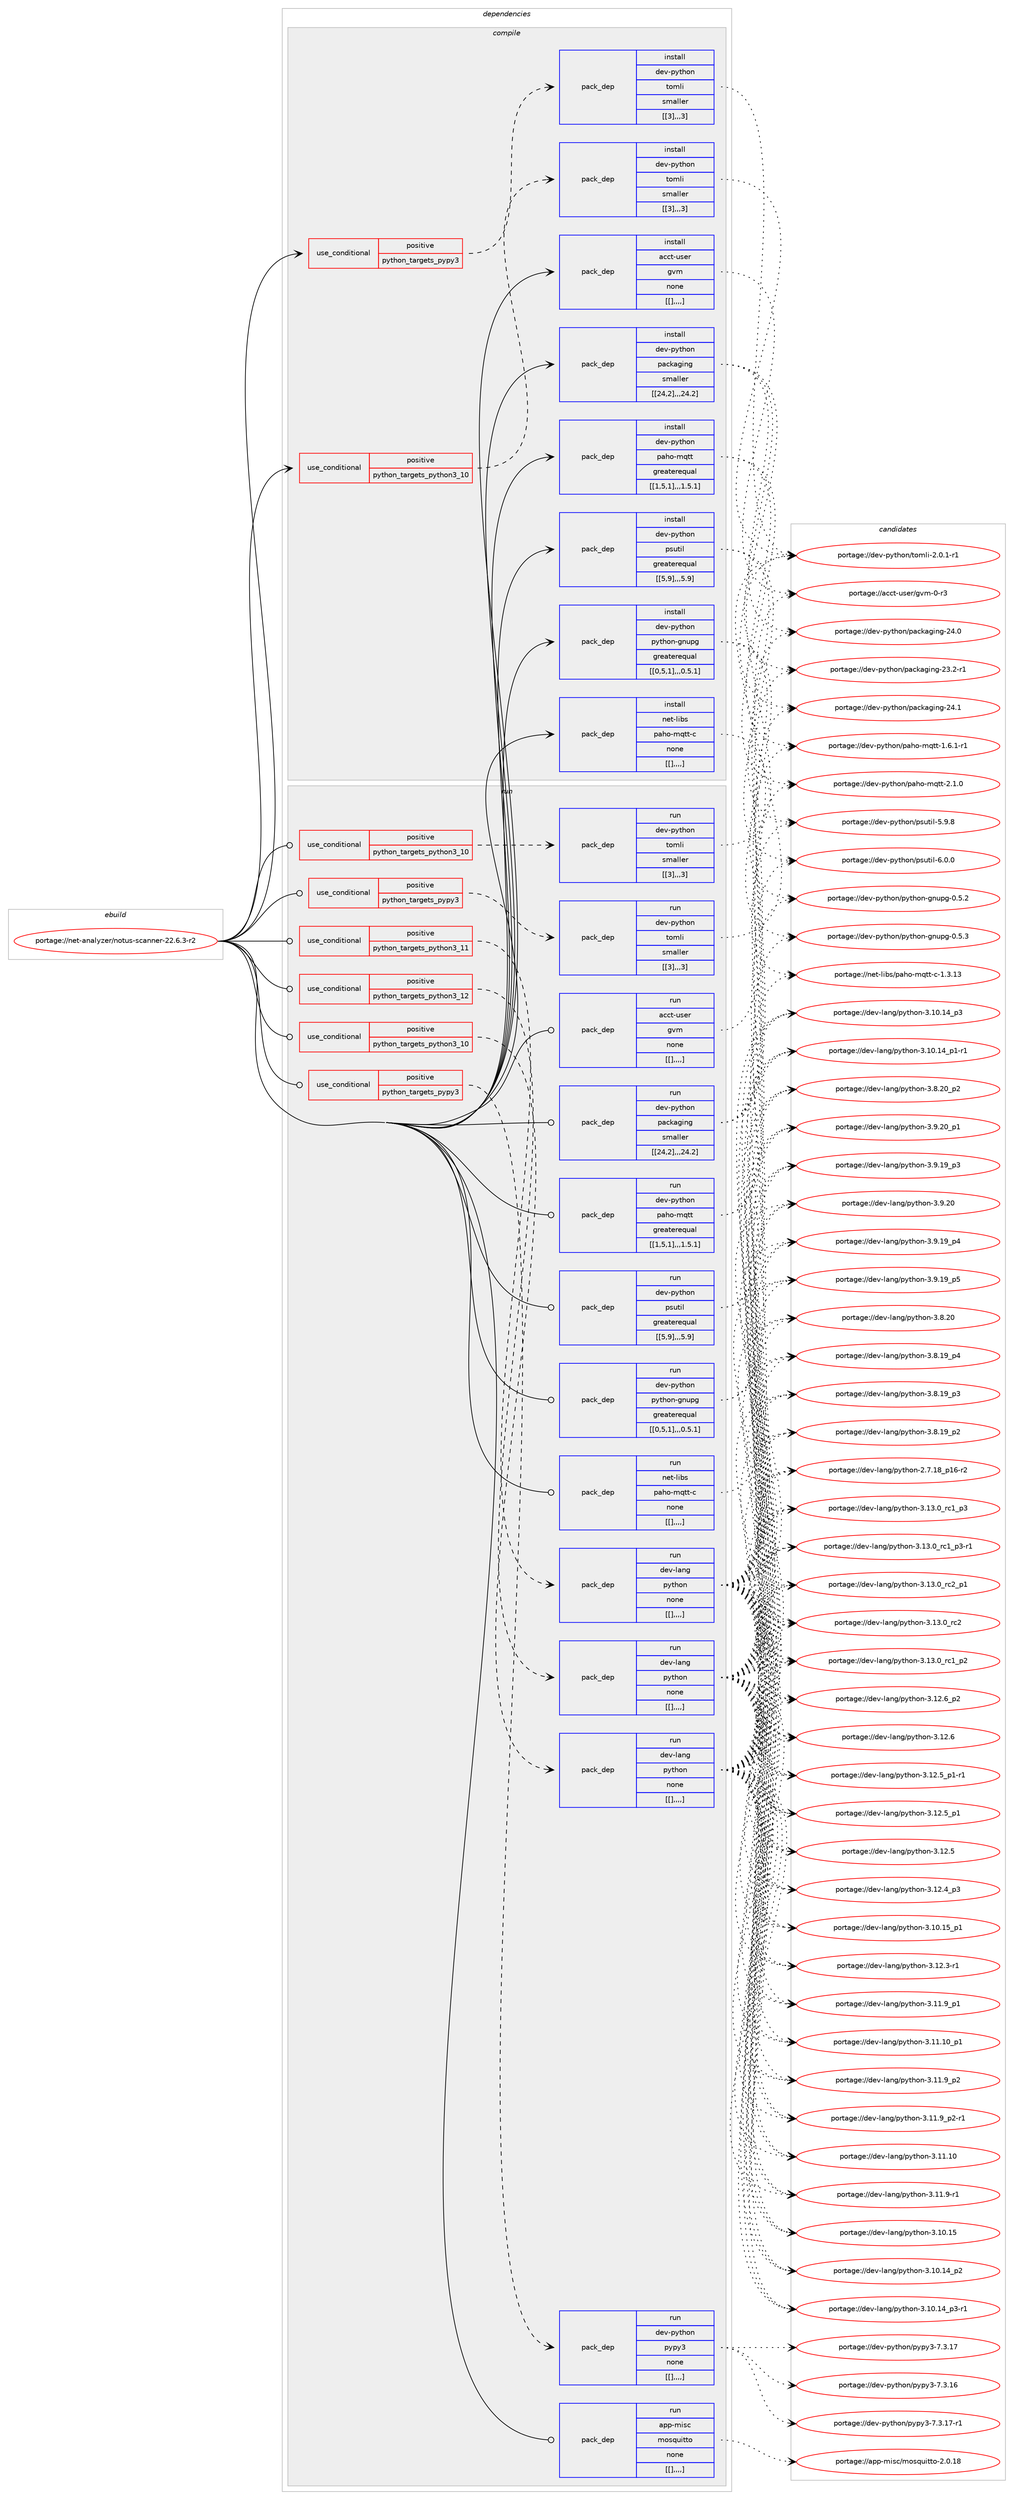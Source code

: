 digraph prolog {

# *************
# Graph options
# *************

newrank=true;
concentrate=true;
compound=true;
graph [rankdir=LR,fontname=Helvetica,fontsize=10,ranksep=1.5];#, ranksep=2.5, nodesep=0.2];
edge  [arrowhead=vee];
node  [fontname=Helvetica,fontsize=10];

# **********
# The ebuild
# **********

subgraph cluster_leftcol {
color=gray;
label=<<i>ebuild</i>>;
id [label="portage://net-analyzer/notus-scanner-22.6.3-r2", color=red, width=4, href="../net-analyzer/notus-scanner-22.6.3-r2.svg"];
}

# ****************
# The dependencies
# ****************

subgraph cluster_midcol {
color=gray;
label=<<i>dependencies</i>>;
subgraph cluster_compile {
fillcolor="#eeeeee";
style=filled;
label=<<i>compile</i>>;
subgraph cond92186 {
dependency352396 [label=<<TABLE BORDER="0" CELLBORDER="1" CELLSPACING="0" CELLPADDING="4"><TR><TD ROWSPAN="3" CELLPADDING="10">use_conditional</TD></TR><TR><TD>positive</TD></TR><TR><TD>python_targets_pypy3</TD></TR></TABLE>>, shape=none, color=red];
subgraph pack257589 {
dependency352397 [label=<<TABLE BORDER="0" CELLBORDER="1" CELLSPACING="0" CELLPADDING="4" WIDTH="220"><TR><TD ROWSPAN="6" CELLPADDING="30">pack_dep</TD></TR><TR><TD WIDTH="110">install</TD></TR><TR><TD>dev-python</TD></TR><TR><TD>tomli</TD></TR><TR><TD>smaller</TD></TR><TR><TD>[[3],,,3]</TD></TR></TABLE>>, shape=none, color=blue];
}
dependency352396:e -> dependency352397:w [weight=20,style="dashed",arrowhead="vee"];
}
id:e -> dependency352396:w [weight=20,style="solid",arrowhead="vee"];
subgraph cond92187 {
dependency352398 [label=<<TABLE BORDER="0" CELLBORDER="1" CELLSPACING="0" CELLPADDING="4"><TR><TD ROWSPAN="3" CELLPADDING="10">use_conditional</TD></TR><TR><TD>positive</TD></TR><TR><TD>python_targets_python3_10</TD></TR></TABLE>>, shape=none, color=red];
subgraph pack257590 {
dependency352399 [label=<<TABLE BORDER="0" CELLBORDER="1" CELLSPACING="0" CELLPADDING="4" WIDTH="220"><TR><TD ROWSPAN="6" CELLPADDING="30">pack_dep</TD></TR><TR><TD WIDTH="110">install</TD></TR><TR><TD>dev-python</TD></TR><TR><TD>tomli</TD></TR><TR><TD>smaller</TD></TR><TR><TD>[[3],,,3]</TD></TR></TABLE>>, shape=none, color=blue];
}
dependency352398:e -> dependency352399:w [weight=20,style="dashed",arrowhead="vee"];
}
id:e -> dependency352398:w [weight=20,style="solid",arrowhead="vee"];
subgraph pack257591 {
dependency352400 [label=<<TABLE BORDER="0" CELLBORDER="1" CELLSPACING="0" CELLPADDING="4" WIDTH="220"><TR><TD ROWSPAN="6" CELLPADDING="30">pack_dep</TD></TR><TR><TD WIDTH="110">install</TD></TR><TR><TD>acct-user</TD></TR><TR><TD>gvm</TD></TR><TR><TD>none</TD></TR><TR><TD>[[],,,,]</TD></TR></TABLE>>, shape=none, color=blue];
}
id:e -> dependency352400:w [weight=20,style="solid",arrowhead="vee"];
subgraph pack257592 {
dependency352401 [label=<<TABLE BORDER="0" CELLBORDER="1" CELLSPACING="0" CELLPADDING="4" WIDTH="220"><TR><TD ROWSPAN="6" CELLPADDING="30">pack_dep</TD></TR><TR><TD WIDTH="110">install</TD></TR><TR><TD>dev-python</TD></TR><TR><TD>packaging</TD></TR><TR><TD>smaller</TD></TR><TR><TD>[[24,2],,,24.2]</TD></TR></TABLE>>, shape=none, color=blue];
}
id:e -> dependency352401:w [weight=20,style="solid",arrowhead="vee"];
subgraph pack257593 {
dependency352402 [label=<<TABLE BORDER="0" CELLBORDER="1" CELLSPACING="0" CELLPADDING="4" WIDTH="220"><TR><TD ROWSPAN="6" CELLPADDING="30">pack_dep</TD></TR><TR><TD WIDTH="110">install</TD></TR><TR><TD>dev-python</TD></TR><TR><TD>paho-mqtt</TD></TR><TR><TD>greaterequal</TD></TR><TR><TD>[[1,5,1],,,1.5.1]</TD></TR></TABLE>>, shape=none, color=blue];
}
id:e -> dependency352402:w [weight=20,style="solid",arrowhead="vee"];
subgraph pack257594 {
dependency352403 [label=<<TABLE BORDER="0" CELLBORDER="1" CELLSPACING="0" CELLPADDING="4" WIDTH="220"><TR><TD ROWSPAN="6" CELLPADDING="30">pack_dep</TD></TR><TR><TD WIDTH="110">install</TD></TR><TR><TD>dev-python</TD></TR><TR><TD>psutil</TD></TR><TR><TD>greaterequal</TD></TR><TR><TD>[[5,9],,,5.9]</TD></TR></TABLE>>, shape=none, color=blue];
}
id:e -> dependency352403:w [weight=20,style="solid",arrowhead="vee"];
subgraph pack257595 {
dependency352404 [label=<<TABLE BORDER="0" CELLBORDER="1" CELLSPACING="0" CELLPADDING="4" WIDTH="220"><TR><TD ROWSPAN="6" CELLPADDING="30">pack_dep</TD></TR><TR><TD WIDTH="110">install</TD></TR><TR><TD>dev-python</TD></TR><TR><TD>python-gnupg</TD></TR><TR><TD>greaterequal</TD></TR><TR><TD>[[0,5,1],,,0.5.1]</TD></TR></TABLE>>, shape=none, color=blue];
}
id:e -> dependency352404:w [weight=20,style="solid",arrowhead="vee"];
subgraph pack257596 {
dependency352405 [label=<<TABLE BORDER="0" CELLBORDER="1" CELLSPACING="0" CELLPADDING="4" WIDTH="220"><TR><TD ROWSPAN="6" CELLPADDING="30">pack_dep</TD></TR><TR><TD WIDTH="110">install</TD></TR><TR><TD>net-libs</TD></TR><TR><TD>paho-mqtt-c</TD></TR><TR><TD>none</TD></TR><TR><TD>[[],,,,]</TD></TR></TABLE>>, shape=none, color=blue];
}
id:e -> dependency352405:w [weight=20,style="solid",arrowhead="vee"];
}
subgraph cluster_compileandrun {
fillcolor="#eeeeee";
style=filled;
label=<<i>compile and run</i>>;
}
subgraph cluster_run {
fillcolor="#eeeeee";
style=filled;
label=<<i>run</i>>;
subgraph cond92188 {
dependency352406 [label=<<TABLE BORDER="0" CELLBORDER="1" CELLSPACING="0" CELLPADDING="4"><TR><TD ROWSPAN="3" CELLPADDING="10">use_conditional</TD></TR><TR><TD>positive</TD></TR><TR><TD>python_targets_pypy3</TD></TR></TABLE>>, shape=none, color=red];
subgraph pack257597 {
dependency352407 [label=<<TABLE BORDER="0" CELLBORDER="1" CELLSPACING="0" CELLPADDING="4" WIDTH="220"><TR><TD ROWSPAN="6" CELLPADDING="30">pack_dep</TD></TR><TR><TD WIDTH="110">run</TD></TR><TR><TD>dev-python</TD></TR><TR><TD>pypy3</TD></TR><TR><TD>none</TD></TR><TR><TD>[[],,,,]</TD></TR></TABLE>>, shape=none, color=blue];
}
dependency352406:e -> dependency352407:w [weight=20,style="dashed",arrowhead="vee"];
}
id:e -> dependency352406:w [weight=20,style="solid",arrowhead="odot"];
subgraph cond92189 {
dependency352408 [label=<<TABLE BORDER="0" CELLBORDER="1" CELLSPACING="0" CELLPADDING="4"><TR><TD ROWSPAN="3" CELLPADDING="10">use_conditional</TD></TR><TR><TD>positive</TD></TR><TR><TD>python_targets_pypy3</TD></TR></TABLE>>, shape=none, color=red];
subgraph pack257598 {
dependency352409 [label=<<TABLE BORDER="0" CELLBORDER="1" CELLSPACING="0" CELLPADDING="4" WIDTH="220"><TR><TD ROWSPAN="6" CELLPADDING="30">pack_dep</TD></TR><TR><TD WIDTH="110">run</TD></TR><TR><TD>dev-python</TD></TR><TR><TD>tomli</TD></TR><TR><TD>smaller</TD></TR><TR><TD>[[3],,,3]</TD></TR></TABLE>>, shape=none, color=blue];
}
dependency352408:e -> dependency352409:w [weight=20,style="dashed",arrowhead="vee"];
}
id:e -> dependency352408:w [weight=20,style="solid",arrowhead="odot"];
subgraph cond92190 {
dependency352410 [label=<<TABLE BORDER="0" CELLBORDER="1" CELLSPACING="0" CELLPADDING="4"><TR><TD ROWSPAN="3" CELLPADDING="10">use_conditional</TD></TR><TR><TD>positive</TD></TR><TR><TD>python_targets_python3_10</TD></TR></TABLE>>, shape=none, color=red];
subgraph pack257599 {
dependency352411 [label=<<TABLE BORDER="0" CELLBORDER="1" CELLSPACING="0" CELLPADDING="4" WIDTH="220"><TR><TD ROWSPAN="6" CELLPADDING="30">pack_dep</TD></TR><TR><TD WIDTH="110">run</TD></TR><TR><TD>dev-lang</TD></TR><TR><TD>python</TD></TR><TR><TD>none</TD></TR><TR><TD>[[],,,,]</TD></TR></TABLE>>, shape=none, color=blue];
}
dependency352410:e -> dependency352411:w [weight=20,style="dashed",arrowhead="vee"];
}
id:e -> dependency352410:w [weight=20,style="solid",arrowhead="odot"];
subgraph cond92191 {
dependency352412 [label=<<TABLE BORDER="0" CELLBORDER="1" CELLSPACING="0" CELLPADDING="4"><TR><TD ROWSPAN="3" CELLPADDING="10">use_conditional</TD></TR><TR><TD>positive</TD></TR><TR><TD>python_targets_python3_10</TD></TR></TABLE>>, shape=none, color=red];
subgraph pack257600 {
dependency352413 [label=<<TABLE BORDER="0" CELLBORDER="1" CELLSPACING="0" CELLPADDING="4" WIDTH="220"><TR><TD ROWSPAN="6" CELLPADDING="30">pack_dep</TD></TR><TR><TD WIDTH="110">run</TD></TR><TR><TD>dev-python</TD></TR><TR><TD>tomli</TD></TR><TR><TD>smaller</TD></TR><TR><TD>[[3],,,3]</TD></TR></TABLE>>, shape=none, color=blue];
}
dependency352412:e -> dependency352413:w [weight=20,style="dashed",arrowhead="vee"];
}
id:e -> dependency352412:w [weight=20,style="solid",arrowhead="odot"];
subgraph cond92192 {
dependency352414 [label=<<TABLE BORDER="0" CELLBORDER="1" CELLSPACING="0" CELLPADDING="4"><TR><TD ROWSPAN="3" CELLPADDING="10">use_conditional</TD></TR><TR><TD>positive</TD></TR><TR><TD>python_targets_python3_11</TD></TR></TABLE>>, shape=none, color=red];
subgraph pack257601 {
dependency352415 [label=<<TABLE BORDER="0" CELLBORDER="1" CELLSPACING="0" CELLPADDING="4" WIDTH="220"><TR><TD ROWSPAN="6" CELLPADDING="30">pack_dep</TD></TR><TR><TD WIDTH="110">run</TD></TR><TR><TD>dev-lang</TD></TR><TR><TD>python</TD></TR><TR><TD>none</TD></TR><TR><TD>[[],,,,]</TD></TR></TABLE>>, shape=none, color=blue];
}
dependency352414:e -> dependency352415:w [weight=20,style="dashed",arrowhead="vee"];
}
id:e -> dependency352414:w [weight=20,style="solid",arrowhead="odot"];
subgraph cond92193 {
dependency352416 [label=<<TABLE BORDER="0" CELLBORDER="1" CELLSPACING="0" CELLPADDING="4"><TR><TD ROWSPAN="3" CELLPADDING="10">use_conditional</TD></TR><TR><TD>positive</TD></TR><TR><TD>python_targets_python3_12</TD></TR></TABLE>>, shape=none, color=red];
subgraph pack257602 {
dependency352417 [label=<<TABLE BORDER="0" CELLBORDER="1" CELLSPACING="0" CELLPADDING="4" WIDTH="220"><TR><TD ROWSPAN="6" CELLPADDING="30">pack_dep</TD></TR><TR><TD WIDTH="110">run</TD></TR><TR><TD>dev-lang</TD></TR><TR><TD>python</TD></TR><TR><TD>none</TD></TR><TR><TD>[[],,,,]</TD></TR></TABLE>>, shape=none, color=blue];
}
dependency352416:e -> dependency352417:w [weight=20,style="dashed",arrowhead="vee"];
}
id:e -> dependency352416:w [weight=20,style="solid",arrowhead="odot"];
subgraph pack257603 {
dependency352418 [label=<<TABLE BORDER="0" CELLBORDER="1" CELLSPACING="0" CELLPADDING="4" WIDTH="220"><TR><TD ROWSPAN="6" CELLPADDING="30">pack_dep</TD></TR><TR><TD WIDTH="110">run</TD></TR><TR><TD>acct-user</TD></TR><TR><TD>gvm</TD></TR><TR><TD>none</TD></TR><TR><TD>[[],,,,]</TD></TR></TABLE>>, shape=none, color=blue];
}
id:e -> dependency352418:w [weight=20,style="solid",arrowhead="odot"];
subgraph pack257604 {
dependency352419 [label=<<TABLE BORDER="0" CELLBORDER="1" CELLSPACING="0" CELLPADDING="4" WIDTH="220"><TR><TD ROWSPAN="6" CELLPADDING="30">pack_dep</TD></TR><TR><TD WIDTH="110">run</TD></TR><TR><TD>app-misc</TD></TR><TR><TD>mosquitto</TD></TR><TR><TD>none</TD></TR><TR><TD>[[],,,,]</TD></TR></TABLE>>, shape=none, color=blue];
}
id:e -> dependency352419:w [weight=20,style="solid",arrowhead="odot"];
subgraph pack257605 {
dependency352420 [label=<<TABLE BORDER="0" CELLBORDER="1" CELLSPACING="0" CELLPADDING="4" WIDTH="220"><TR><TD ROWSPAN="6" CELLPADDING="30">pack_dep</TD></TR><TR><TD WIDTH="110">run</TD></TR><TR><TD>dev-python</TD></TR><TR><TD>packaging</TD></TR><TR><TD>smaller</TD></TR><TR><TD>[[24,2],,,24.2]</TD></TR></TABLE>>, shape=none, color=blue];
}
id:e -> dependency352420:w [weight=20,style="solid",arrowhead="odot"];
subgraph pack257606 {
dependency352421 [label=<<TABLE BORDER="0" CELLBORDER="1" CELLSPACING="0" CELLPADDING="4" WIDTH="220"><TR><TD ROWSPAN="6" CELLPADDING="30">pack_dep</TD></TR><TR><TD WIDTH="110">run</TD></TR><TR><TD>dev-python</TD></TR><TR><TD>paho-mqtt</TD></TR><TR><TD>greaterequal</TD></TR><TR><TD>[[1,5,1],,,1.5.1]</TD></TR></TABLE>>, shape=none, color=blue];
}
id:e -> dependency352421:w [weight=20,style="solid",arrowhead="odot"];
subgraph pack257607 {
dependency352422 [label=<<TABLE BORDER="0" CELLBORDER="1" CELLSPACING="0" CELLPADDING="4" WIDTH="220"><TR><TD ROWSPAN="6" CELLPADDING="30">pack_dep</TD></TR><TR><TD WIDTH="110">run</TD></TR><TR><TD>dev-python</TD></TR><TR><TD>psutil</TD></TR><TR><TD>greaterequal</TD></TR><TR><TD>[[5,9],,,5.9]</TD></TR></TABLE>>, shape=none, color=blue];
}
id:e -> dependency352422:w [weight=20,style="solid",arrowhead="odot"];
subgraph pack257608 {
dependency352423 [label=<<TABLE BORDER="0" CELLBORDER="1" CELLSPACING="0" CELLPADDING="4" WIDTH="220"><TR><TD ROWSPAN="6" CELLPADDING="30">pack_dep</TD></TR><TR><TD WIDTH="110">run</TD></TR><TR><TD>dev-python</TD></TR><TR><TD>python-gnupg</TD></TR><TR><TD>greaterequal</TD></TR><TR><TD>[[0,5,1],,,0.5.1]</TD></TR></TABLE>>, shape=none, color=blue];
}
id:e -> dependency352423:w [weight=20,style="solid",arrowhead="odot"];
subgraph pack257609 {
dependency352424 [label=<<TABLE BORDER="0" CELLBORDER="1" CELLSPACING="0" CELLPADDING="4" WIDTH="220"><TR><TD ROWSPAN="6" CELLPADDING="30">pack_dep</TD></TR><TR><TD WIDTH="110">run</TD></TR><TR><TD>net-libs</TD></TR><TR><TD>paho-mqtt-c</TD></TR><TR><TD>none</TD></TR><TR><TD>[[],,,,]</TD></TR></TABLE>>, shape=none, color=blue];
}
id:e -> dependency352424:w [weight=20,style="solid",arrowhead="odot"];
}
}

# **************
# The candidates
# **************

subgraph cluster_choices {
rank=same;
color=gray;
label=<<i>candidates</i>>;

subgraph choice257589 {
color=black;
nodesep=1;
choice10010111845112121116104111110471161111091081054550464846494511449 [label="portage://dev-python/tomli-2.0.1-r1", color=red, width=4,href="../dev-python/tomli-2.0.1-r1.svg"];
dependency352397:e -> choice10010111845112121116104111110471161111091081054550464846494511449:w [style=dotted,weight="100"];
}
subgraph choice257590 {
color=black;
nodesep=1;
choice10010111845112121116104111110471161111091081054550464846494511449 [label="portage://dev-python/tomli-2.0.1-r1", color=red, width=4,href="../dev-python/tomli-2.0.1-r1.svg"];
dependency352399:e -> choice10010111845112121116104111110471161111091081054550464846494511449:w [style=dotted,weight="100"];
}
subgraph choice257591 {
color=black;
nodesep=1;
choice979999116451171151011144710311810945484511451 [label="portage://acct-user/gvm-0-r3", color=red, width=4,href="../acct-user/gvm-0-r3.svg"];
dependency352400:e -> choice979999116451171151011144710311810945484511451:w [style=dotted,weight="100"];
}
subgraph choice257592 {
color=black;
nodesep=1;
choice10010111845112121116104111110471129799107971031051101034550524649 [label="portage://dev-python/packaging-24.1", color=red, width=4,href="../dev-python/packaging-24.1.svg"];
choice10010111845112121116104111110471129799107971031051101034550524648 [label="portage://dev-python/packaging-24.0", color=red, width=4,href="../dev-python/packaging-24.0.svg"];
choice100101118451121211161041111104711297991079710310511010345505146504511449 [label="portage://dev-python/packaging-23.2-r1", color=red, width=4,href="../dev-python/packaging-23.2-r1.svg"];
dependency352401:e -> choice10010111845112121116104111110471129799107971031051101034550524649:w [style=dotted,weight="100"];
dependency352401:e -> choice10010111845112121116104111110471129799107971031051101034550524648:w [style=dotted,weight="100"];
dependency352401:e -> choice100101118451121211161041111104711297991079710310511010345505146504511449:w [style=dotted,weight="100"];
}
subgraph choice257593 {
color=black;
nodesep=1;
choice10010111845112121116104111110471129710411145109113116116455046494648 [label="portage://dev-python/paho-mqtt-2.1.0", color=red, width=4,href="../dev-python/paho-mqtt-2.1.0.svg"];
choice100101118451121211161041111104711297104111451091131161164549465446494511449 [label="portage://dev-python/paho-mqtt-1.6.1-r1", color=red, width=4,href="../dev-python/paho-mqtt-1.6.1-r1.svg"];
dependency352402:e -> choice10010111845112121116104111110471129710411145109113116116455046494648:w [style=dotted,weight="100"];
dependency352402:e -> choice100101118451121211161041111104711297104111451091131161164549465446494511449:w [style=dotted,weight="100"];
}
subgraph choice257594 {
color=black;
nodesep=1;
choice1001011184511212111610411111047112115117116105108455446484648 [label="portage://dev-python/psutil-6.0.0", color=red, width=4,href="../dev-python/psutil-6.0.0.svg"];
choice1001011184511212111610411111047112115117116105108455346574656 [label="portage://dev-python/psutil-5.9.8", color=red, width=4,href="../dev-python/psutil-5.9.8.svg"];
dependency352403:e -> choice1001011184511212111610411111047112115117116105108455446484648:w [style=dotted,weight="100"];
dependency352403:e -> choice1001011184511212111610411111047112115117116105108455346574656:w [style=dotted,weight="100"];
}
subgraph choice257595 {
color=black;
nodesep=1;
choice100101118451121211161041111104711212111610411111045103110117112103454846534651 [label="portage://dev-python/python-gnupg-0.5.3", color=red, width=4,href="../dev-python/python-gnupg-0.5.3.svg"];
choice100101118451121211161041111104711212111610411111045103110117112103454846534650 [label="portage://dev-python/python-gnupg-0.5.2", color=red, width=4,href="../dev-python/python-gnupg-0.5.2.svg"];
dependency352404:e -> choice100101118451121211161041111104711212111610411111045103110117112103454846534651:w [style=dotted,weight="100"];
dependency352404:e -> choice100101118451121211161041111104711212111610411111045103110117112103454846534650:w [style=dotted,weight="100"];
}
subgraph choice257596 {
color=black;
nodesep=1;
choice1101011164510810598115471129710411145109113116116459945494651464951 [label="portage://net-libs/paho-mqtt-c-1.3.13", color=red, width=4,href="../net-libs/paho-mqtt-c-1.3.13.svg"];
dependency352405:e -> choice1101011164510810598115471129710411145109113116116459945494651464951:w [style=dotted,weight="100"];
}
subgraph choice257597 {
color=black;
nodesep=1;
choice100101118451121211161041111104711212111212151455546514649554511449 [label="portage://dev-python/pypy3-7.3.17-r1", color=red, width=4,href="../dev-python/pypy3-7.3.17-r1.svg"];
choice10010111845112121116104111110471121211121215145554651464955 [label="portage://dev-python/pypy3-7.3.17", color=red, width=4,href="../dev-python/pypy3-7.3.17.svg"];
choice10010111845112121116104111110471121211121215145554651464954 [label="portage://dev-python/pypy3-7.3.16", color=red, width=4,href="../dev-python/pypy3-7.3.16.svg"];
dependency352407:e -> choice100101118451121211161041111104711212111212151455546514649554511449:w [style=dotted,weight="100"];
dependency352407:e -> choice10010111845112121116104111110471121211121215145554651464955:w [style=dotted,weight="100"];
dependency352407:e -> choice10010111845112121116104111110471121211121215145554651464954:w [style=dotted,weight="100"];
}
subgraph choice257598 {
color=black;
nodesep=1;
choice10010111845112121116104111110471161111091081054550464846494511449 [label="portage://dev-python/tomli-2.0.1-r1", color=red, width=4,href="../dev-python/tomli-2.0.1-r1.svg"];
dependency352409:e -> choice10010111845112121116104111110471161111091081054550464846494511449:w [style=dotted,weight="100"];
}
subgraph choice257599 {
color=black;
nodesep=1;
choice100101118451089711010347112121116104111110455146495146489511499509511249 [label="portage://dev-lang/python-3.13.0_rc2_p1", color=red, width=4,href="../dev-lang/python-3.13.0_rc2_p1.svg"];
choice10010111845108971101034711212111610411111045514649514648951149950 [label="portage://dev-lang/python-3.13.0_rc2", color=red, width=4,href="../dev-lang/python-3.13.0_rc2.svg"];
choice1001011184510897110103471121211161041111104551464951464895114994995112514511449 [label="portage://dev-lang/python-3.13.0_rc1_p3-r1", color=red, width=4,href="../dev-lang/python-3.13.0_rc1_p3-r1.svg"];
choice100101118451089711010347112121116104111110455146495146489511499499511251 [label="portage://dev-lang/python-3.13.0_rc1_p3", color=red, width=4,href="../dev-lang/python-3.13.0_rc1_p3.svg"];
choice100101118451089711010347112121116104111110455146495146489511499499511250 [label="portage://dev-lang/python-3.13.0_rc1_p2", color=red, width=4,href="../dev-lang/python-3.13.0_rc1_p2.svg"];
choice100101118451089711010347112121116104111110455146495046549511250 [label="portage://dev-lang/python-3.12.6_p2", color=red, width=4,href="../dev-lang/python-3.12.6_p2.svg"];
choice10010111845108971101034711212111610411111045514649504654 [label="portage://dev-lang/python-3.12.6", color=red, width=4,href="../dev-lang/python-3.12.6.svg"];
choice1001011184510897110103471121211161041111104551464950465395112494511449 [label="portage://dev-lang/python-3.12.5_p1-r1", color=red, width=4,href="../dev-lang/python-3.12.5_p1-r1.svg"];
choice100101118451089711010347112121116104111110455146495046539511249 [label="portage://dev-lang/python-3.12.5_p1", color=red, width=4,href="../dev-lang/python-3.12.5_p1.svg"];
choice10010111845108971101034711212111610411111045514649504653 [label="portage://dev-lang/python-3.12.5", color=red, width=4,href="../dev-lang/python-3.12.5.svg"];
choice100101118451089711010347112121116104111110455146495046529511251 [label="portage://dev-lang/python-3.12.4_p3", color=red, width=4,href="../dev-lang/python-3.12.4_p3.svg"];
choice100101118451089711010347112121116104111110455146495046514511449 [label="portage://dev-lang/python-3.12.3-r1", color=red, width=4,href="../dev-lang/python-3.12.3-r1.svg"];
choice10010111845108971101034711212111610411111045514649494649489511249 [label="portage://dev-lang/python-3.11.10_p1", color=red, width=4,href="../dev-lang/python-3.11.10_p1.svg"];
choice1001011184510897110103471121211161041111104551464949464948 [label="portage://dev-lang/python-3.11.10", color=red, width=4,href="../dev-lang/python-3.11.10.svg"];
choice1001011184510897110103471121211161041111104551464949465795112504511449 [label="portage://dev-lang/python-3.11.9_p2-r1", color=red, width=4,href="../dev-lang/python-3.11.9_p2-r1.svg"];
choice100101118451089711010347112121116104111110455146494946579511250 [label="portage://dev-lang/python-3.11.9_p2", color=red, width=4,href="../dev-lang/python-3.11.9_p2.svg"];
choice100101118451089711010347112121116104111110455146494946579511249 [label="portage://dev-lang/python-3.11.9_p1", color=red, width=4,href="../dev-lang/python-3.11.9_p1.svg"];
choice100101118451089711010347112121116104111110455146494946574511449 [label="portage://dev-lang/python-3.11.9-r1", color=red, width=4,href="../dev-lang/python-3.11.9-r1.svg"];
choice10010111845108971101034711212111610411111045514649484649539511249 [label="portage://dev-lang/python-3.10.15_p1", color=red, width=4,href="../dev-lang/python-3.10.15_p1.svg"];
choice1001011184510897110103471121211161041111104551464948464953 [label="portage://dev-lang/python-3.10.15", color=red, width=4,href="../dev-lang/python-3.10.15.svg"];
choice100101118451089711010347112121116104111110455146494846495295112514511449 [label="portage://dev-lang/python-3.10.14_p3-r1", color=red, width=4,href="../dev-lang/python-3.10.14_p3-r1.svg"];
choice10010111845108971101034711212111610411111045514649484649529511251 [label="portage://dev-lang/python-3.10.14_p3", color=red, width=4,href="../dev-lang/python-3.10.14_p3.svg"];
choice10010111845108971101034711212111610411111045514649484649529511250 [label="portage://dev-lang/python-3.10.14_p2", color=red, width=4,href="../dev-lang/python-3.10.14_p2.svg"];
choice100101118451089711010347112121116104111110455146494846495295112494511449 [label="portage://dev-lang/python-3.10.14_p1-r1", color=red, width=4,href="../dev-lang/python-3.10.14_p1-r1.svg"];
choice100101118451089711010347112121116104111110455146574650489511249 [label="portage://dev-lang/python-3.9.20_p1", color=red, width=4,href="../dev-lang/python-3.9.20_p1.svg"];
choice10010111845108971101034711212111610411111045514657465048 [label="portage://dev-lang/python-3.9.20", color=red, width=4,href="../dev-lang/python-3.9.20.svg"];
choice100101118451089711010347112121116104111110455146574649579511253 [label="portage://dev-lang/python-3.9.19_p5", color=red, width=4,href="../dev-lang/python-3.9.19_p5.svg"];
choice100101118451089711010347112121116104111110455146574649579511252 [label="portage://dev-lang/python-3.9.19_p4", color=red, width=4,href="../dev-lang/python-3.9.19_p4.svg"];
choice100101118451089711010347112121116104111110455146574649579511251 [label="portage://dev-lang/python-3.9.19_p3", color=red, width=4,href="../dev-lang/python-3.9.19_p3.svg"];
choice100101118451089711010347112121116104111110455146564650489511250 [label="portage://dev-lang/python-3.8.20_p2", color=red, width=4,href="../dev-lang/python-3.8.20_p2.svg"];
choice10010111845108971101034711212111610411111045514656465048 [label="portage://dev-lang/python-3.8.20", color=red, width=4,href="../dev-lang/python-3.8.20.svg"];
choice100101118451089711010347112121116104111110455146564649579511252 [label="portage://dev-lang/python-3.8.19_p4", color=red, width=4,href="../dev-lang/python-3.8.19_p4.svg"];
choice100101118451089711010347112121116104111110455146564649579511251 [label="portage://dev-lang/python-3.8.19_p3", color=red, width=4,href="../dev-lang/python-3.8.19_p3.svg"];
choice100101118451089711010347112121116104111110455146564649579511250 [label="portage://dev-lang/python-3.8.19_p2", color=red, width=4,href="../dev-lang/python-3.8.19_p2.svg"];
choice100101118451089711010347112121116104111110455046554649569511249544511450 [label="portage://dev-lang/python-2.7.18_p16-r2", color=red, width=4,href="../dev-lang/python-2.7.18_p16-r2.svg"];
dependency352411:e -> choice100101118451089711010347112121116104111110455146495146489511499509511249:w [style=dotted,weight="100"];
dependency352411:e -> choice10010111845108971101034711212111610411111045514649514648951149950:w [style=dotted,weight="100"];
dependency352411:e -> choice1001011184510897110103471121211161041111104551464951464895114994995112514511449:w [style=dotted,weight="100"];
dependency352411:e -> choice100101118451089711010347112121116104111110455146495146489511499499511251:w [style=dotted,weight="100"];
dependency352411:e -> choice100101118451089711010347112121116104111110455146495146489511499499511250:w [style=dotted,weight="100"];
dependency352411:e -> choice100101118451089711010347112121116104111110455146495046549511250:w [style=dotted,weight="100"];
dependency352411:e -> choice10010111845108971101034711212111610411111045514649504654:w [style=dotted,weight="100"];
dependency352411:e -> choice1001011184510897110103471121211161041111104551464950465395112494511449:w [style=dotted,weight="100"];
dependency352411:e -> choice100101118451089711010347112121116104111110455146495046539511249:w [style=dotted,weight="100"];
dependency352411:e -> choice10010111845108971101034711212111610411111045514649504653:w [style=dotted,weight="100"];
dependency352411:e -> choice100101118451089711010347112121116104111110455146495046529511251:w [style=dotted,weight="100"];
dependency352411:e -> choice100101118451089711010347112121116104111110455146495046514511449:w [style=dotted,weight="100"];
dependency352411:e -> choice10010111845108971101034711212111610411111045514649494649489511249:w [style=dotted,weight="100"];
dependency352411:e -> choice1001011184510897110103471121211161041111104551464949464948:w [style=dotted,weight="100"];
dependency352411:e -> choice1001011184510897110103471121211161041111104551464949465795112504511449:w [style=dotted,weight="100"];
dependency352411:e -> choice100101118451089711010347112121116104111110455146494946579511250:w [style=dotted,weight="100"];
dependency352411:e -> choice100101118451089711010347112121116104111110455146494946579511249:w [style=dotted,weight="100"];
dependency352411:e -> choice100101118451089711010347112121116104111110455146494946574511449:w [style=dotted,weight="100"];
dependency352411:e -> choice10010111845108971101034711212111610411111045514649484649539511249:w [style=dotted,weight="100"];
dependency352411:e -> choice1001011184510897110103471121211161041111104551464948464953:w [style=dotted,weight="100"];
dependency352411:e -> choice100101118451089711010347112121116104111110455146494846495295112514511449:w [style=dotted,weight="100"];
dependency352411:e -> choice10010111845108971101034711212111610411111045514649484649529511251:w [style=dotted,weight="100"];
dependency352411:e -> choice10010111845108971101034711212111610411111045514649484649529511250:w [style=dotted,weight="100"];
dependency352411:e -> choice100101118451089711010347112121116104111110455146494846495295112494511449:w [style=dotted,weight="100"];
dependency352411:e -> choice100101118451089711010347112121116104111110455146574650489511249:w [style=dotted,weight="100"];
dependency352411:e -> choice10010111845108971101034711212111610411111045514657465048:w [style=dotted,weight="100"];
dependency352411:e -> choice100101118451089711010347112121116104111110455146574649579511253:w [style=dotted,weight="100"];
dependency352411:e -> choice100101118451089711010347112121116104111110455146574649579511252:w [style=dotted,weight="100"];
dependency352411:e -> choice100101118451089711010347112121116104111110455146574649579511251:w [style=dotted,weight="100"];
dependency352411:e -> choice100101118451089711010347112121116104111110455146564650489511250:w [style=dotted,weight="100"];
dependency352411:e -> choice10010111845108971101034711212111610411111045514656465048:w [style=dotted,weight="100"];
dependency352411:e -> choice100101118451089711010347112121116104111110455146564649579511252:w [style=dotted,weight="100"];
dependency352411:e -> choice100101118451089711010347112121116104111110455146564649579511251:w [style=dotted,weight="100"];
dependency352411:e -> choice100101118451089711010347112121116104111110455146564649579511250:w [style=dotted,weight="100"];
dependency352411:e -> choice100101118451089711010347112121116104111110455046554649569511249544511450:w [style=dotted,weight="100"];
}
subgraph choice257600 {
color=black;
nodesep=1;
choice10010111845112121116104111110471161111091081054550464846494511449 [label="portage://dev-python/tomli-2.0.1-r1", color=red, width=4,href="../dev-python/tomli-2.0.1-r1.svg"];
dependency352413:e -> choice10010111845112121116104111110471161111091081054550464846494511449:w [style=dotted,weight="100"];
}
subgraph choice257601 {
color=black;
nodesep=1;
choice100101118451089711010347112121116104111110455146495146489511499509511249 [label="portage://dev-lang/python-3.13.0_rc2_p1", color=red, width=4,href="../dev-lang/python-3.13.0_rc2_p1.svg"];
choice10010111845108971101034711212111610411111045514649514648951149950 [label="portage://dev-lang/python-3.13.0_rc2", color=red, width=4,href="../dev-lang/python-3.13.0_rc2.svg"];
choice1001011184510897110103471121211161041111104551464951464895114994995112514511449 [label="portage://dev-lang/python-3.13.0_rc1_p3-r1", color=red, width=4,href="../dev-lang/python-3.13.0_rc1_p3-r1.svg"];
choice100101118451089711010347112121116104111110455146495146489511499499511251 [label="portage://dev-lang/python-3.13.0_rc1_p3", color=red, width=4,href="../dev-lang/python-3.13.0_rc1_p3.svg"];
choice100101118451089711010347112121116104111110455146495146489511499499511250 [label="portage://dev-lang/python-3.13.0_rc1_p2", color=red, width=4,href="../dev-lang/python-3.13.0_rc1_p2.svg"];
choice100101118451089711010347112121116104111110455146495046549511250 [label="portage://dev-lang/python-3.12.6_p2", color=red, width=4,href="../dev-lang/python-3.12.6_p2.svg"];
choice10010111845108971101034711212111610411111045514649504654 [label="portage://dev-lang/python-3.12.6", color=red, width=4,href="../dev-lang/python-3.12.6.svg"];
choice1001011184510897110103471121211161041111104551464950465395112494511449 [label="portage://dev-lang/python-3.12.5_p1-r1", color=red, width=4,href="../dev-lang/python-3.12.5_p1-r1.svg"];
choice100101118451089711010347112121116104111110455146495046539511249 [label="portage://dev-lang/python-3.12.5_p1", color=red, width=4,href="../dev-lang/python-3.12.5_p1.svg"];
choice10010111845108971101034711212111610411111045514649504653 [label="portage://dev-lang/python-3.12.5", color=red, width=4,href="../dev-lang/python-3.12.5.svg"];
choice100101118451089711010347112121116104111110455146495046529511251 [label="portage://dev-lang/python-3.12.4_p3", color=red, width=4,href="../dev-lang/python-3.12.4_p3.svg"];
choice100101118451089711010347112121116104111110455146495046514511449 [label="portage://dev-lang/python-3.12.3-r1", color=red, width=4,href="../dev-lang/python-3.12.3-r1.svg"];
choice10010111845108971101034711212111610411111045514649494649489511249 [label="portage://dev-lang/python-3.11.10_p1", color=red, width=4,href="../dev-lang/python-3.11.10_p1.svg"];
choice1001011184510897110103471121211161041111104551464949464948 [label="portage://dev-lang/python-3.11.10", color=red, width=4,href="../dev-lang/python-3.11.10.svg"];
choice1001011184510897110103471121211161041111104551464949465795112504511449 [label="portage://dev-lang/python-3.11.9_p2-r1", color=red, width=4,href="../dev-lang/python-3.11.9_p2-r1.svg"];
choice100101118451089711010347112121116104111110455146494946579511250 [label="portage://dev-lang/python-3.11.9_p2", color=red, width=4,href="../dev-lang/python-3.11.9_p2.svg"];
choice100101118451089711010347112121116104111110455146494946579511249 [label="portage://dev-lang/python-3.11.9_p1", color=red, width=4,href="../dev-lang/python-3.11.9_p1.svg"];
choice100101118451089711010347112121116104111110455146494946574511449 [label="portage://dev-lang/python-3.11.9-r1", color=red, width=4,href="../dev-lang/python-3.11.9-r1.svg"];
choice10010111845108971101034711212111610411111045514649484649539511249 [label="portage://dev-lang/python-3.10.15_p1", color=red, width=4,href="../dev-lang/python-3.10.15_p1.svg"];
choice1001011184510897110103471121211161041111104551464948464953 [label="portage://dev-lang/python-3.10.15", color=red, width=4,href="../dev-lang/python-3.10.15.svg"];
choice100101118451089711010347112121116104111110455146494846495295112514511449 [label="portage://dev-lang/python-3.10.14_p3-r1", color=red, width=4,href="../dev-lang/python-3.10.14_p3-r1.svg"];
choice10010111845108971101034711212111610411111045514649484649529511251 [label="portage://dev-lang/python-3.10.14_p3", color=red, width=4,href="../dev-lang/python-3.10.14_p3.svg"];
choice10010111845108971101034711212111610411111045514649484649529511250 [label="portage://dev-lang/python-3.10.14_p2", color=red, width=4,href="../dev-lang/python-3.10.14_p2.svg"];
choice100101118451089711010347112121116104111110455146494846495295112494511449 [label="portage://dev-lang/python-3.10.14_p1-r1", color=red, width=4,href="../dev-lang/python-3.10.14_p1-r1.svg"];
choice100101118451089711010347112121116104111110455146574650489511249 [label="portage://dev-lang/python-3.9.20_p1", color=red, width=4,href="../dev-lang/python-3.9.20_p1.svg"];
choice10010111845108971101034711212111610411111045514657465048 [label="portage://dev-lang/python-3.9.20", color=red, width=4,href="../dev-lang/python-3.9.20.svg"];
choice100101118451089711010347112121116104111110455146574649579511253 [label="portage://dev-lang/python-3.9.19_p5", color=red, width=4,href="../dev-lang/python-3.9.19_p5.svg"];
choice100101118451089711010347112121116104111110455146574649579511252 [label="portage://dev-lang/python-3.9.19_p4", color=red, width=4,href="../dev-lang/python-3.9.19_p4.svg"];
choice100101118451089711010347112121116104111110455146574649579511251 [label="portage://dev-lang/python-3.9.19_p3", color=red, width=4,href="../dev-lang/python-3.9.19_p3.svg"];
choice100101118451089711010347112121116104111110455146564650489511250 [label="portage://dev-lang/python-3.8.20_p2", color=red, width=4,href="../dev-lang/python-3.8.20_p2.svg"];
choice10010111845108971101034711212111610411111045514656465048 [label="portage://dev-lang/python-3.8.20", color=red, width=4,href="../dev-lang/python-3.8.20.svg"];
choice100101118451089711010347112121116104111110455146564649579511252 [label="portage://dev-lang/python-3.8.19_p4", color=red, width=4,href="../dev-lang/python-3.8.19_p4.svg"];
choice100101118451089711010347112121116104111110455146564649579511251 [label="portage://dev-lang/python-3.8.19_p3", color=red, width=4,href="../dev-lang/python-3.8.19_p3.svg"];
choice100101118451089711010347112121116104111110455146564649579511250 [label="portage://dev-lang/python-3.8.19_p2", color=red, width=4,href="../dev-lang/python-3.8.19_p2.svg"];
choice100101118451089711010347112121116104111110455046554649569511249544511450 [label="portage://dev-lang/python-2.7.18_p16-r2", color=red, width=4,href="../dev-lang/python-2.7.18_p16-r2.svg"];
dependency352415:e -> choice100101118451089711010347112121116104111110455146495146489511499509511249:w [style=dotted,weight="100"];
dependency352415:e -> choice10010111845108971101034711212111610411111045514649514648951149950:w [style=dotted,weight="100"];
dependency352415:e -> choice1001011184510897110103471121211161041111104551464951464895114994995112514511449:w [style=dotted,weight="100"];
dependency352415:e -> choice100101118451089711010347112121116104111110455146495146489511499499511251:w [style=dotted,weight="100"];
dependency352415:e -> choice100101118451089711010347112121116104111110455146495146489511499499511250:w [style=dotted,weight="100"];
dependency352415:e -> choice100101118451089711010347112121116104111110455146495046549511250:w [style=dotted,weight="100"];
dependency352415:e -> choice10010111845108971101034711212111610411111045514649504654:w [style=dotted,weight="100"];
dependency352415:e -> choice1001011184510897110103471121211161041111104551464950465395112494511449:w [style=dotted,weight="100"];
dependency352415:e -> choice100101118451089711010347112121116104111110455146495046539511249:w [style=dotted,weight="100"];
dependency352415:e -> choice10010111845108971101034711212111610411111045514649504653:w [style=dotted,weight="100"];
dependency352415:e -> choice100101118451089711010347112121116104111110455146495046529511251:w [style=dotted,weight="100"];
dependency352415:e -> choice100101118451089711010347112121116104111110455146495046514511449:w [style=dotted,weight="100"];
dependency352415:e -> choice10010111845108971101034711212111610411111045514649494649489511249:w [style=dotted,weight="100"];
dependency352415:e -> choice1001011184510897110103471121211161041111104551464949464948:w [style=dotted,weight="100"];
dependency352415:e -> choice1001011184510897110103471121211161041111104551464949465795112504511449:w [style=dotted,weight="100"];
dependency352415:e -> choice100101118451089711010347112121116104111110455146494946579511250:w [style=dotted,weight="100"];
dependency352415:e -> choice100101118451089711010347112121116104111110455146494946579511249:w [style=dotted,weight="100"];
dependency352415:e -> choice100101118451089711010347112121116104111110455146494946574511449:w [style=dotted,weight="100"];
dependency352415:e -> choice10010111845108971101034711212111610411111045514649484649539511249:w [style=dotted,weight="100"];
dependency352415:e -> choice1001011184510897110103471121211161041111104551464948464953:w [style=dotted,weight="100"];
dependency352415:e -> choice100101118451089711010347112121116104111110455146494846495295112514511449:w [style=dotted,weight="100"];
dependency352415:e -> choice10010111845108971101034711212111610411111045514649484649529511251:w [style=dotted,weight="100"];
dependency352415:e -> choice10010111845108971101034711212111610411111045514649484649529511250:w [style=dotted,weight="100"];
dependency352415:e -> choice100101118451089711010347112121116104111110455146494846495295112494511449:w [style=dotted,weight="100"];
dependency352415:e -> choice100101118451089711010347112121116104111110455146574650489511249:w [style=dotted,weight="100"];
dependency352415:e -> choice10010111845108971101034711212111610411111045514657465048:w [style=dotted,weight="100"];
dependency352415:e -> choice100101118451089711010347112121116104111110455146574649579511253:w [style=dotted,weight="100"];
dependency352415:e -> choice100101118451089711010347112121116104111110455146574649579511252:w [style=dotted,weight="100"];
dependency352415:e -> choice100101118451089711010347112121116104111110455146574649579511251:w [style=dotted,weight="100"];
dependency352415:e -> choice100101118451089711010347112121116104111110455146564650489511250:w [style=dotted,weight="100"];
dependency352415:e -> choice10010111845108971101034711212111610411111045514656465048:w [style=dotted,weight="100"];
dependency352415:e -> choice100101118451089711010347112121116104111110455146564649579511252:w [style=dotted,weight="100"];
dependency352415:e -> choice100101118451089711010347112121116104111110455146564649579511251:w [style=dotted,weight="100"];
dependency352415:e -> choice100101118451089711010347112121116104111110455146564649579511250:w [style=dotted,weight="100"];
dependency352415:e -> choice100101118451089711010347112121116104111110455046554649569511249544511450:w [style=dotted,weight="100"];
}
subgraph choice257602 {
color=black;
nodesep=1;
choice100101118451089711010347112121116104111110455146495146489511499509511249 [label="portage://dev-lang/python-3.13.0_rc2_p1", color=red, width=4,href="../dev-lang/python-3.13.0_rc2_p1.svg"];
choice10010111845108971101034711212111610411111045514649514648951149950 [label="portage://dev-lang/python-3.13.0_rc2", color=red, width=4,href="../dev-lang/python-3.13.0_rc2.svg"];
choice1001011184510897110103471121211161041111104551464951464895114994995112514511449 [label="portage://dev-lang/python-3.13.0_rc1_p3-r1", color=red, width=4,href="../dev-lang/python-3.13.0_rc1_p3-r1.svg"];
choice100101118451089711010347112121116104111110455146495146489511499499511251 [label="portage://dev-lang/python-3.13.0_rc1_p3", color=red, width=4,href="../dev-lang/python-3.13.0_rc1_p3.svg"];
choice100101118451089711010347112121116104111110455146495146489511499499511250 [label="portage://dev-lang/python-3.13.0_rc1_p2", color=red, width=4,href="../dev-lang/python-3.13.0_rc1_p2.svg"];
choice100101118451089711010347112121116104111110455146495046549511250 [label="portage://dev-lang/python-3.12.6_p2", color=red, width=4,href="../dev-lang/python-3.12.6_p2.svg"];
choice10010111845108971101034711212111610411111045514649504654 [label="portage://dev-lang/python-3.12.6", color=red, width=4,href="../dev-lang/python-3.12.6.svg"];
choice1001011184510897110103471121211161041111104551464950465395112494511449 [label="portage://dev-lang/python-3.12.5_p1-r1", color=red, width=4,href="../dev-lang/python-3.12.5_p1-r1.svg"];
choice100101118451089711010347112121116104111110455146495046539511249 [label="portage://dev-lang/python-3.12.5_p1", color=red, width=4,href="../dev-lang/python-3.12.5_p1.svg"];
choice10010111845108971101034711212111610411111045514649504653 [label="portage://dev-lang/python-3.12.5", color=red, width=4,href="../dev-lang/python-3.12.5.svg"];
choice100101118451089711010347112121116104111110455146495046529511251 [label="portage://dev-lang/python-3.12.4_p3", color=red, width=4,href="../dev-lang/python-3.12.4_p3.svg"];
choice100101118451089711010347112121116104111110455146495046514511449 [label="portage://dev-lang/python-3.12.3-r1", color=red, width=4,href="../dev-lang/python-3.12.3-r1.svg"];
choice10010111845108971101034711212111610411111045514649494649489511249 [label="portage://dev-lang/python-3.11.10_p1", color=red, width=4,href="../dev-lang/python-3.11.10_p1.svg"];
choice1001011184510897110103471121211161041111104551464949464948 [label="portage://dev-lang/python-3.11.10", color=red, width=4,href="../dev-lang/python-3.11.10.svg"];
choice1001011184510897110103471121211161041111104551464949465795112504511449 [label="portage://dev-lang/python-3.11.9_p2-r1", color=red, width=4,href="../dev-lang/python-3.11.9_p2-r1.svg"];
choice100101118451089711010347112121116104111110455146494946579511250 [label="portage://dev-lang/python-3.11.9_p2", color=red, width=4,href="../dev-lang/python-3.11.9_p2.svg"];
choice100101118451089711010347112121116104111110455146494946579511249 [label="portage://dev-lang/python-3.11.9_p1", color=red, width=4,href="../dev-lang/python-3.11.9_p1.svg"];
choice100101118451089711010347112121116104111110455146494946574511449 [label="portage://dev-lang/python-3.11.9-r1", color=red, width=4,href="../dev-lang/python-3.11.9-r1.svg"];
choice10010111845108971101034711212111610411111045514649484649539511249 [label="portage://dev-lang/python-3.10.15_p1", color=red, width=4,href="../dev-lang/python-3.10.15_p1.svg"];
choice1001011184510897110103471121211161041111104551464948464953 [label="portage://dev-lang/python-3.10.15", color=red, width=4,href="../dev-lang/python-3.10.15.svg"];
choice100101118451089711010347112121116104111110455146494846495295112514511449 [label="portage://dev-lang/python-3.10.14_p3-r1", color=red, width=4,href="../dev-lang/python-3.10.14_p3-r1.svg"];
choice10010111845108971101034711212111610411111045514649484649529511251 [label="portage://dev-lang/python-3.10.14_p3", color=red, width=4,href="../dev-lang/python-3.10.14_p3.svg"];
choice10010111845108971101034711212111610411111045514649484649529511250 [label="portage://dev-lang/python-3.10.14_p2", color=red, width=4,href="../dev-lang/python-3.10.14_p2.svg"];
choice100101118451089711010347112121116104111110455146494846495295112494511449 [label="portage://dev-lang/python-3.10.14_p1-r1", color=red, width=4,href="../dev-lang/python-3.10.14_p1-r1.svg"];
choice100101118451089711010347112121116104111110455146574650489511249 [label="portage://dev-lang/python-3.9.20_p1", color=red, width=4,href="../dev-lang/python-3.9.20_p1.svg"];
choice10010111845108971101034711212111610411111045514657465048 [label="portage://dev-lang/python-3.9.20", color=red, width=4,href="../dev-lang/python-3.9.20.svg"];
choice100101118451089711010347112121116104111110455146574649579511253 [label="portage://dev-lang/python-3.9.19_p5", color=red, width=4,href="../dev-lang/python-3.9.19_p5.svg"];
choice100101118451089711010347112121116104111110455146574649579511252 [label="portage://dev-lang/python-3.9.19_p4", color=red, width=4,href="../dev-lang/python-3.9.19_p4.svg"];
choice100101118451089711010347112121116104111110455146574649579511251 [label="portage://dev-lang/python-3.9.19_p3", color=red, width=4,href="../dev-lang/python-3.9.19_p3.svg"];
choice100101118451089711010347112121116104111110455146564650489511250 [label="portage://dev-lang/python-3.8.20_p2", color=red, width=4,href="../dev-lang/python-3.8.20_p2.svg"];
choice10010111845108971101034711212111610411111045514656465048 [label="portage://dev-lang/python-3.8.20", color=red, width=4,href="../dev-lang/python-3.8.20.svg"];
choice100101118451089711010347112121116104111110455146564649579511252 [label="portage://dev-lang/python-3.8.19_p4", color=red, width=4,href="../dev-lang/python-3.8.19_p4.svg"];
choice100101118451089711010347112121116104111110455146564649579511251 [label="portage://dev-lang/python-3.8.19_p3", color=red, width=4,href="../dev-lang/python-3.8.19_p3.svg"];
choice100101118451089711010347112121116104111110455146564649579511250 [label="portage://dev-lang/python-3.8.19_p2", color=red, width=4,href="../dev-lang/python-3.8.19_p2.svg"];
choice100101118451089711010347112121116104111110455046554649569511249544511450 [label="portage://dev-lang/python-2.7.18_p16-r2", color=red, width=4,href="../dev-lang/python-2.7.18_p16-r2.svg"];
dependency352417:e -> choice100101118451089711010347112121116104111110455146495146489511499509511249:w [style=dotted,weight="100"];
dependency352417:e -> choice10010111845108971101034711212111610411111045514649514648951149950:w [style=dotted,weight="100"];
dependency352417:e -> choice1001011184510897110103471121211161041111104551464951464895114994995112514511449:w [style=dotted,weight="100"];
dependency352417:e -> choice100101118451089711010347112121116104111110455146495146489511499499511251:w [style=dotted,weight="100"];
dependency352417:e -> choice100101118451089711010347112121116104111110455146495146489511499499511250:w [style=dotted,weight="100"];
dependency352417:e -> choice100101118451089711010347112121116104111110455146495046549511250:w [style=dotted,weight="100"];
dependency352417:e -> choice10010111845108971101034711212111610411111045514649504654:w [style=dotted,weight="100"];
dependency352417:e -> choice1001011184510897110103471121211161041111104551464950465395112494511449:w [style=dotted,weight="100"];
dependency352417:e -> choice100101118451089711010347112121116104111110455146495046539511249:w [style=dotted,weight="100"];
dependency352417:e -> choice10010111845108971101034711212111610411111045514649504653:w [style=dotted,weight="100"];
dependency352417:e -> choice100101118451089711010347112121116104111110455146495046529511251:w [style=dotted,weight="100"];
dependency352417:e -> choice100101118451089711010347112121116104111110455146495046514511449:w [style=dotted,weight="100"];
dependency352417:e -> choice10010111845108971101034711212111610411111045514649494649489511249:w [style=dotted,weight="100"];
dependency352417:e -> choice1001011184510897110103471121211161041111104551464949464948:w [style=dotted,weight="100"];
dependency352417:e -> choice1001011184510897110103471121211161041111104551464949465795112504511449:w [style=dotted,weight="100"];
dependency352417:e -> choice100101118451089711010347112121116104111110455146494946579511250:w [style=dotted,weight="100"];
dependency352417:e -> choice100101118451089711010347112121116104111110455146494946579511249:w [style=dotted,weight="100"];
dependency352417:e -> choice100101118451089711010347112121116104111110455146494946574511449:w [style=dotted,weight="100"];
dependency352417:e -> choice10010111845108971101034711212111610411111045514649484649539511249:w [style=dotted,weight="100"];
dependency352417:e -> choice1001011184510897110103471121211161041111104551464948464953:w [style=dotted,weight="100"];
dependency352417:e -> choice100101118451089711010347112121116104111110455146494846495295112514511449:w [style=dotted,weight="100"];
dependency352417:e -> choice10010111845108971101034711212111610411111045514649484649529511251:w [style=dotted,weight="100"];
dependency352417:e -> choice10010111845108971101034711212111610411111045514649484649529511250:w [style=dotted,weight="100"];
dependency352417:e -> choice100101118451089711010347112121116104111110455146494846495295112494511449:w [style=dotted,weight="100"];
dependency352417:e -> choice100101118451089711010347112121116104111110455146574650489511249:w [style=dotted,weight="100"];
dependency352417:e -> choice10010111845108971101034711212111610411111045514657465048:w [style=dotted,weight="100"];
dependency352417:e -> choice100101118451089711010347112121116104111110455146574649579511253:w [style=dotted,weight="100"];
dependency352417:e -> choice100101118451089711010347112121116104111110455146574649579511252:w [style=dotted,weight="100"];
dependency352417:e -> choice100101118451089711010347112121116104111110455146574649579511251:w [style=dotted,weight="100"];
dependency352417:e -> choice100101118451089711010347112121116104111110455146564650489511250:w [style=dotted,weight="100"];
dependency352417:e -> choice10010111845108971101034711212111610411111045514656465048:w [style=dotted,weight="100"];
dependency352417:e -> choice100101118451089711010347112121116104111110455146564649579511252:w [style=dotted,weight="100"];
dependency352417:e -> choice100101118451089711010347112121116104111110455146564649579511251:w [style=dotted,weight="100"];
dependency352417:e -> choice100101118451089711010347112121116104111110455146564649579511250:w [style=dotted,weight="100"];
dependency352417:e -> choice100101118451089711010347112121116104111110455046554649569511249544511450:w [style=dotted,weight="100"];
}
subgraph choice257603 {
color=black;
nodesep=1;
choice979999116451171151011144710311810945484511451 [label="portage://acct-user/gvm-0-r3", color=red, width=4,href="../acct-user/gvm-0-r3.svg"];
dependency352418:e -> choice979999116451171151011144710311810945484511451:w [style=dotted,weight="100"];
}
subgraph choice257604 {
color=black;
nodesep=1;
choice9711211245109105115994710911111511311710511611611145504648464956 [label="portage://app-misc/mosquitto-2.0.18", color=red, width=4,href="../app-misc/mosquitto-2.0.18.svg"];
dependency352419:e -> choice9711211245109105115994710911111511311710511611611145504648464956:w [style=dotted,weight="100"];
}
subgraph choice257605 {
color=black;
nodesep=1;
choice10010111845112121116104111110471129799107971031051101034550524649 [label="portage://dev-python/packaging-24.1", color=red, width=4,href="../dev-python/packaging-24.1.svg"];
choice10010111845112121116104111110471129799107971031051101034550524648 [label="portage://dev-python/packaging-24.0", color=red, width=4,href="../dev-python/packaging-24.0.svg"];
choice100101118451121211161041111104711297991079710310511010345505146504511449 [label="portage://dev-python/packaging-23.2-r1", color=red, width=4,href="../dev-python/packaging-23.2-r1.svg"];
dependency352420:e -> choice10010111845112121116104111110471129799107971031051101034550524649:w [style=dotted,weight="100"];
dependency352420:e -> choice10010111845112121116104111110471129799107971031051101034550524648:w [style=dotted,weight="100"];
dependency352420:e -> choice100101118451121211161041111104711297991079710310511010345505146504511449:w [style=dotted,weight="100"];
}
subgraph choice257606 {
color=black;
nodesep=1;
choice10010111845112121116104111110471129710411145109113116116455046494648 [label="portage://dev-python/paho-mqtt-2.1.0", color=red, width=4,href="../dev-python/paho-mqtt-2.1.0.svg"];
choice100101118451121211161041111104711297104111451091131161164549465446494511449 [label="portage://dev-python/paho-mqtt-1.6.1-r1", color=red, width=4,href="../dev-python/paho-mqtt-1.6.1-r1.svg"];
dependency352421:e -> choice10010111845112121116104111110471129710411145109113116116455046494648:w [style=dotted,weight="100"];
dependency352421:e -> choice100101118451121211161041111104711297104111451091131161164549465446494511449:w [style=dotted,weight="100"];
}
subgraph choice257607 {
color=black;
nodesep=1;
choice1001011184511212111610411111047112115117116105108455446484648 [label="portage://dev-python/psutil-6.0.0", color=red, width=4,href="../dev-python/psutil-6.0.0.svg"];
choice1001011184511212111610411111047112115117116105108455346574656 [label="portage://dev-python/psutil-5.9.8", color=red, width=4,href="../dev-python/psutil-5.9.8.svg"];
dependency352422:e -> choice1001011184511212111610411111047112115117116105108455446484648:w [style=dotted,weight="100"];
dependency352422:e -> choice1001011184511212111610411111047112115117116105108455346574656:w [style=dotted,weight="100"];
}
subgraph choice257608 {
color=black;
nodesep=1;
choice100101118451121211161041111104711212111610411111045103110117112103454846534651 [label="portage://dev-python/python-gnupg-0.5.3", color=red, width=4,href="../dev-python/python-gnupg-0.5.3.svg"];
choice100101118451121211161041111104711212111610411111045103110117112103454846534650 [label="portage://dev-python/python-gnupg-0.5.2", color=red, width=4,href="../dev-python/python-gnupg-0.5.2.svg"];
dependency352423:e -> choice100101118451121211161041111104711212111610411111045103110117112103454846534651:w [style=dotted,weight="100"];
dependency352423:e -> choice100101118451121211161041111104711212111610411111045103110117112103454846534650:w [style=dotted,weight="100"];
}
subgraph choice257609 {
color=black;
nodesep=1;
choice1101011164510810598115471129710411145109113116116459945494651464951 [label="portage://net-libs/paho-mqtt-c-1.3.13", color=red, width=4,href="../net-libs/paho-mqtt-c-1.3.13.svg"];
dependency352424:e -> choice1101011164510810598115471129710411145109113116116459945494651464951:w [style=dotted,weight="100"];
}
}

}
